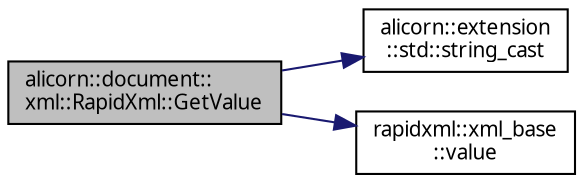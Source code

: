 digraph "alicorn::document::xml::RapidXml::GetValue"
{
 // INTERACTIVE_SVG=YES
  edge [fontname="Verdana",fontsize="10",labelfontname="Verdana",labelfontsize="10"];
  node [fontname="Verdana",fontsize="10",shape=record];
  rankdir="LR";
  Node1 [label="alicorn::document::\lxml::RapidXml::GetValue",height=0.2,width=0.4,color="black", fillcolor="grey75", style="filled", fontcolor="black"];
  Node1 -> Node2 [color="midnightblue",fontsize="10",style="solid",fontname="Verdana"];
  Node2 [label="alicorn::extension\l::std::string_cast",height=0.2,width=0.4,color="black", fillcolor="white", style="filled",URL="$a00504.html#gafc1bb38569424983a63fbf99ce9f47c1",tooltip="Класс входит в Проект Std   Функция преобразования строк из одной кодировки в другую. "];
  Node1 -> Node3 [color="midnightblue",fontsize="10",style="solid",fontname="Verdana"];
  Node3 [label="rapidxml::xml_base\l::value",height=0.2,width=0.4,color="black", fillcolor="white", style="filled",URL="$a00153.html#adcdaccff61c665f039d9344e447b7445"];
}
